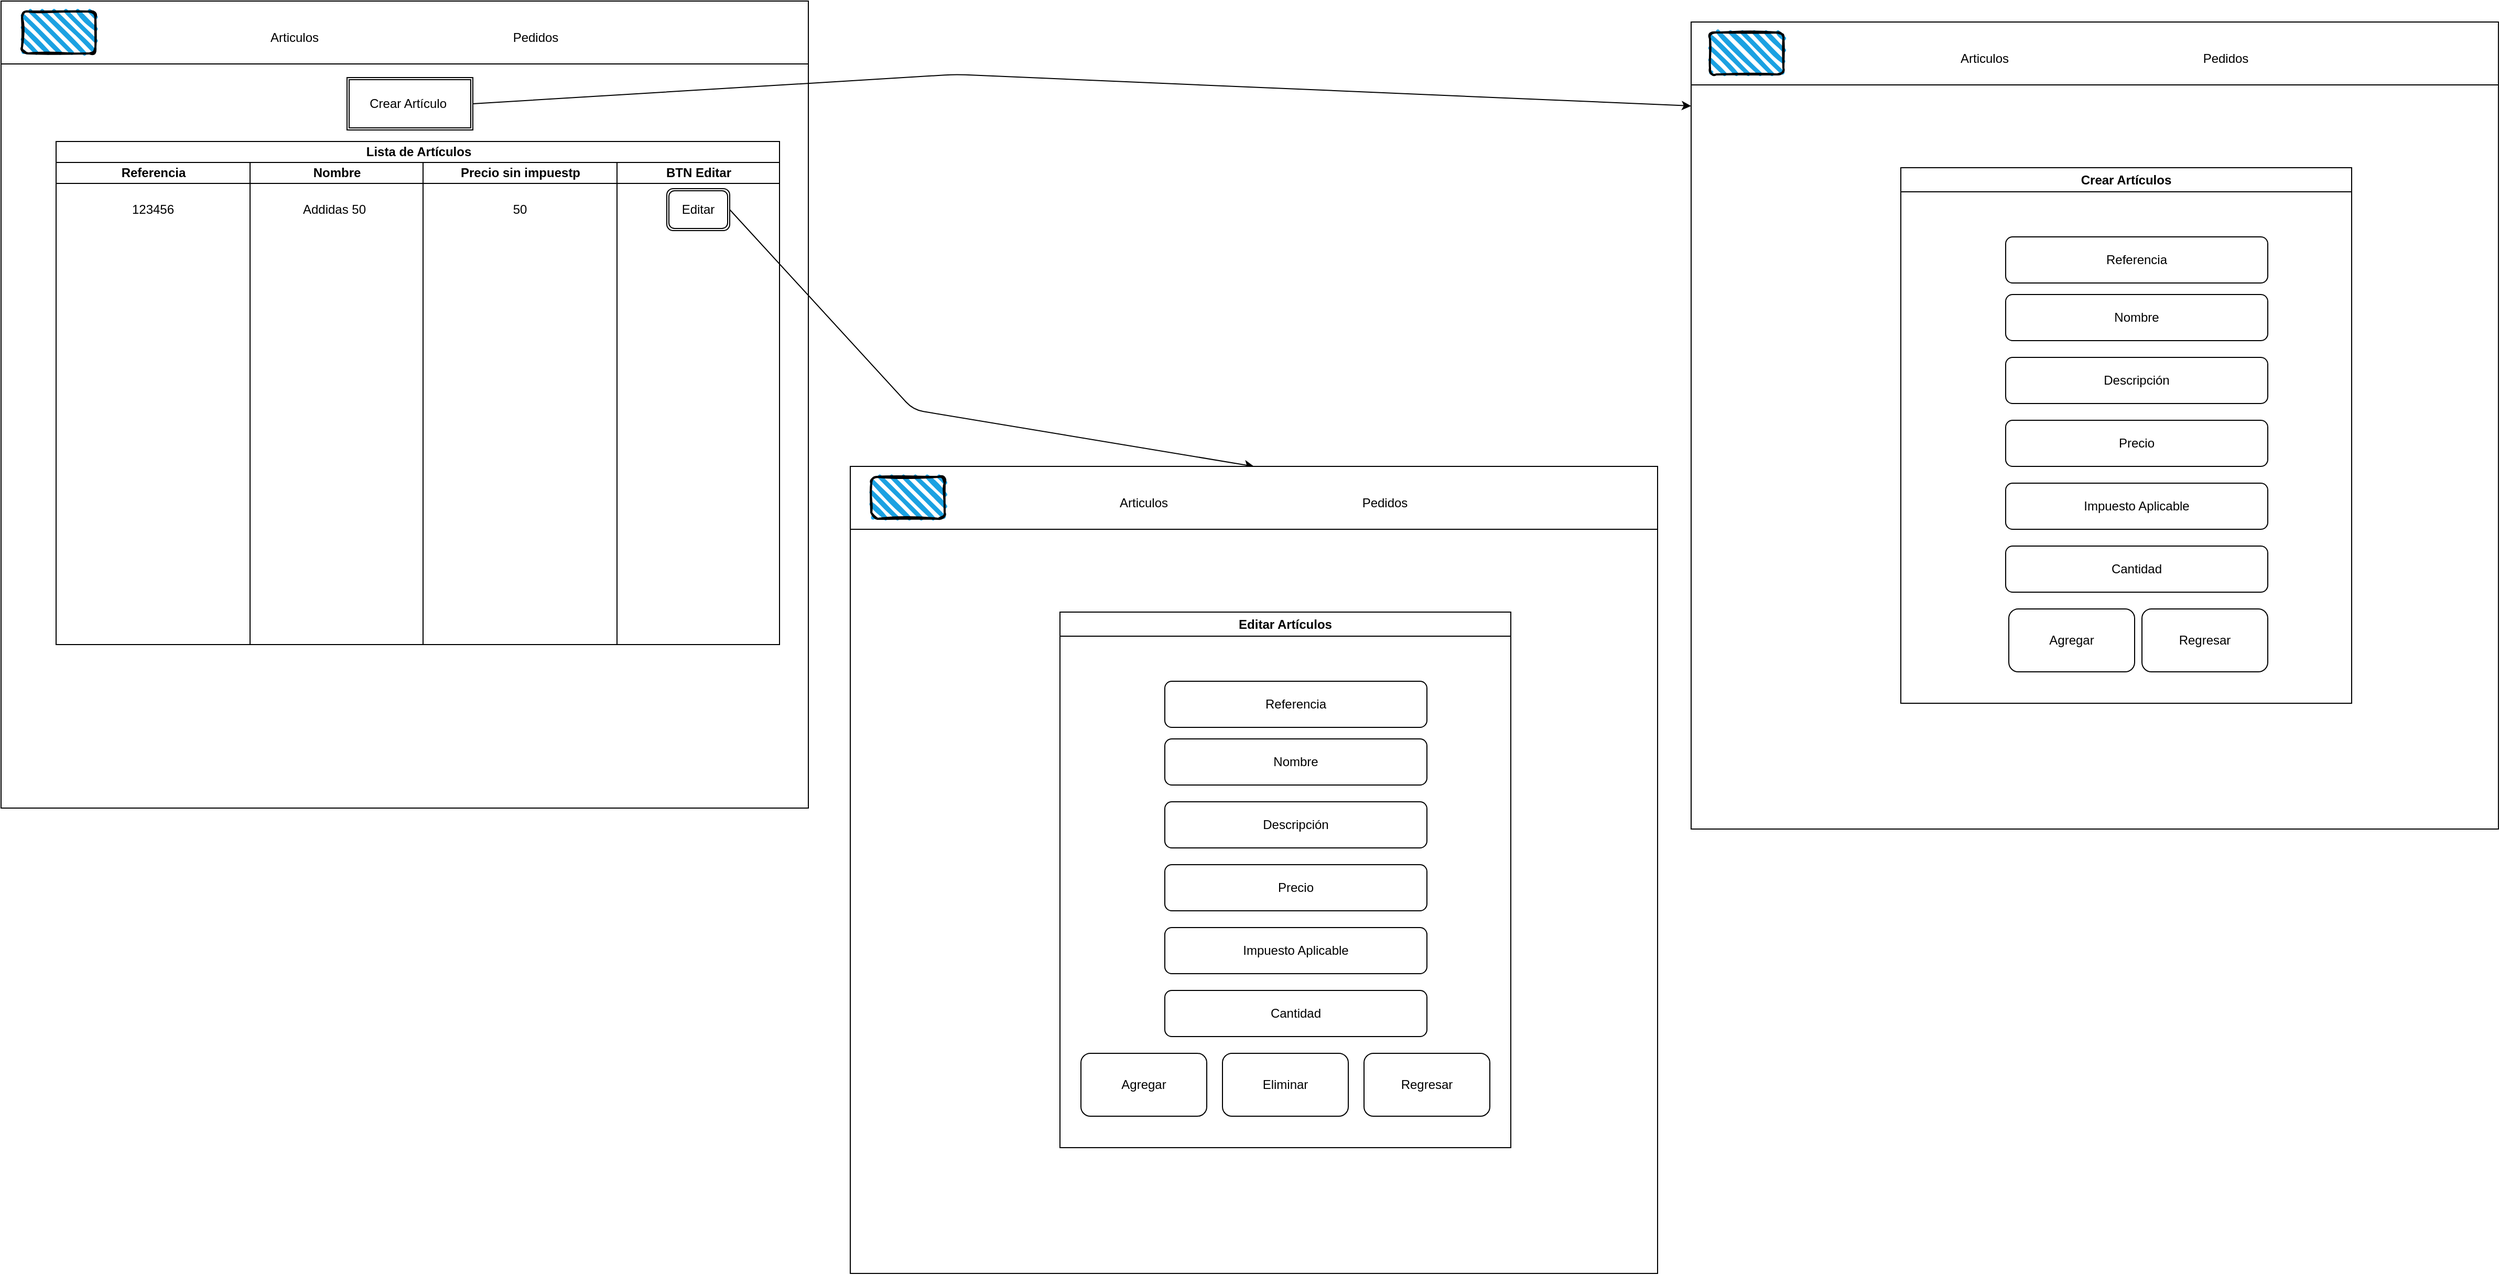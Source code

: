 <mxfile>
    <diagram id="yY2RSiv5UncP6Af7bttO" name="Page-1">
        <mxGraphModel dx="882" dy="1506" grid="1" gridSize="10" guides="1" tooltips="1" connect="1" arrows="1" fold="1" page="1" pageScale="1" pageWidth="850" pageHeight="1100" math="0" shadow="0">
            <root>
                <mxCell id="0"/>
                <mxCell id="1" parent="0"/>
                <mxCell id="24" value="" style="whiteSpace=wrap;html=1;aspect=fixed;" parent="1" vertex="1">
                    <mxGeometry x="50" y="-1070" width="770" height="770" as="geometry"/>
                </mxCell>
                <mxCell id="29" value="" style="rounded=0;whiteSpace=wrap;html=1;" parent="1" vertex="1">
                    <mxGeometry x="50" y="-1070" width="770" height="60" as="geometry"/>
                </mxCell>
                <mxCell id="20" value="Lista de Artículos" style="swimlane;childLayout=stackLayout;resizeParent=1;resizeParentMax=0;startSize=20;html=1;" parent="1" vertex="1">
                    <mxGeometry x="102.5" y="-936" width="690.0" height="480" as="geometry"/>
                </mxCell>
                <mxCell id="21" value="Referencia" style="swimlane;startSize=20;html=1;" parent="20" vertex="1">
                    <mxGeometry y="20" width="185.0" height="460" as="geometry"/>
                </mxCell>
                <mxCell id="35" value="123456" style="text;html=1;strokeColor=none;fillColor=none;align=center;verticalAlign=middle;whiteSpace=wrap;rounded=0;" parent="21" vertex="1">
                    <mxGeometry x="62.5" y="30" width="60" height="30" as="geometry"/>
                </mxCell>
                <mxCell id="22" value="Nombre" style="swimlane;startSize=20;html=1;" parent="20" vertex="1">
                    <mxGeometry x="185.0" y="20" width="165" height="460" as="geometry"/>
                </mxCell>
                <mxCell id="36" value="Addidas 50" style="text;html=1;strokeColor=none;fillColor=none;align=center;verticalAlign=middle;whiteSpace=wrap;rounded=0;" parent="22" vertex="1">
                    <mxGeometry x="45" y="30" width="70" height="30" as="geometry"/>
                </mxCell>
                <mxCell id="23" value="Precio sin impuestp" style="swimlane;startSize=20;html=1;" parent="20" vertex="1">
                    <mxGeometry x="350.0" y="20" width="185" height="460" as="geometry"/>
                </mxCell>
                <mxCell id="37" value="50" style="text;html=1;strokeColor=none;fillColor=none;align=center;verticalAlign=middle;whiteSpace=wrap;rounded=0;" parent="23" vertex="1">
                    <mxGeometry x="62.5" y="30" width="60" height="30" as="geometry"/>
                </mxCell>
                <mxCell id="31" value="BTN Editar" style="swimlane;startSize=20;html=1;" parent="20" vertex="1">
                    <mxGeometry x="535.0" y="20" width="155" height="460" as="geometry"/>
                </mxCell>
                <mxCell id="42" value="Editar" style="shape=ext;double=1;rounded=1;whiteSpace=wrap;html=1;" parent="31" vertex="1">
                    <mxGeometry x="47.5" y="25" width="60" height="40" as="geometry"/>
                </mxCell>
                <mxCell id="28" value="Articulos" style="text;html=1;strokeColor=none;fillColor=none;align=center;verticalAlign=middle;whiteSpace=wrap;rounded=0;" parent="1" vertex="1">
                    <mxGeometry x="300" y="-1050" width="60" height="30" as="geometry"/>
                </mxCell>
                <mxCell id="30" value="Pedidos" style="text;html=1;strokeColor=none;fillColor=none;align=center;verticalAlign=middle;whiteSpace=wrap;rounded=0;" parent="1" vertex="1">
                    <mxGeometry x="530" y="-1050" width="60" height="30" as="geometry"/>
                </mxCell>
                <mxCell id="45" value="" style="endArrow=classic;html=1;exitX=1;exitY=0.5;exitDx=0;exitDy=0;entryX=0.5;entryY=0;entryDx=0;entryDy=0;" parent="1" source="42" target="73" edge="1">
                    <mxGeometry width="50" height="50" relative="1" as="geometry">
                        <mxPoint x="810" y="-840" as="sourcePoint"/>
                        <mxPoint x="940" y="-630" as="targetPoint"/>
                        <Array as="points">
                            <mxPoint x="920" y="-680"/>
                        </Array>
                    </mxGeometry>
                </mxCell>
                <mxCell id="55" value="Crear Artículo&amp;nbsp;" style="shape=ext;double=1;rounded=0;whiteSpace=wrap;html=1;" parent="1" vertex="1">
                    <mxGeometry x="380" y="-997" width="120" height="50" as="geometry"/>
                </mxCell>
                <mxCell id="58" value="" style="endArrow=classic;html=1;exitX=1;exitY=0.5;exitDx=0;exitDy=0;entryX=0;entryY=0.104;entryDx=0;entryDy=0;entryPerimeter=0;" parent="1" source="55" target="59" edge="1">
                    <mxGeometry width="50" height="50" relative="1" as="geometry">
                        <mxPoint x="540" y="-947" as="sourcePoint"/>
                        <mxPoint x="1190" y="-980" as="targetPoint"/>
                        <Array as="points">
                            <mxPoint x="960" y="-1000"/>
                        </Array>
                    </mxGeometry>
                </mxCell>
                <mxCell id="59" value="" style="whiteSpace=wrap;html=1;aspect=fixed;" parent="1" vertex="1">
                    <mxGeometry x="1662" y="-1050" width="770" height="770" as="geometry"/>
                </mxCell>
                <mxCell id="60" value="" style="rounded=0;whiteSpace=wrap;html=1;" parent="1" vertex="1">
                    <mxGeometry x="1662" y="-1050" width="770" height="60" as="geometry"/>
                </mxCell>
                <mxCell id="61" value="Articulos" style="text;html=1;strokeColor=none;fillColor=none;align=center;verticalAlign=middle;whiteSpace=wrap;rounded=0;" parent="1" vertex="1">
                    <mxGeometry x="1912" y="-1030" width="60" height="30" as="geometry"/>
                </mxCell>
                <mxCell id="62" value="Pedidos" style="text;html=1;strokeColor=none;fillColor=none;align=center;verticalAlign=middle;whiteSpace=wrap;rounded=0;" parent="1" vertex="1">
                    <mxGeometry x="2142" y="-1030" width="60" height="30" as="geometry"/>
                </mxCell>
                <mxCell id="64" value="Crear Artículos" style="swimlane;whiteSpace=wrap;html=1;" parent="1" vertex="1">
                    <mxGeometry x="1862" y="-911" width="430" height="511" as="geometry"/>
                </mxCell>
                <mxCell id="65" value="Referencia" style="rounded=1;whiteSpace=wrap;html=1;" parent="64" vertex="1">
                    <mxGeometry x="100" y="66" width="250" height="44" as="geometry"/>
                </mxCell>
                <mxCell id="66" value="Nombre" style="rounded=1;whiteSpace=wrap;html=1;" parent="64" vertex="1">
                    <mxGeometry x="100" y="121" width="250" height="44" as="geometry"/>
                </mxCell>
                <mxCell id="67" value="Descripción" style="rounded=1;whiteSpace=wrap;html=1;" parent="64" vertex="1">
                    <mxGeometry x="100" y="181" width="250" height="44" as="geometry"/>
                </mxCell>
                <mxCell id="69" value="Impuesto Aplicable" style="rounded=1;whiteSpace=wrap;html=1;" parent="64" vertex="1">
                    <mxGeometry x="100" y="301" width="250" height="44" as="geometry"/>
                </mxCell>
                <mxCell id="71" value="Agregar" style="rounded=1;whiteSpace=wrap;html=1;" parent="64" vertex="1">
                    <mxGeometry x="103" y="421" width="120" height="60" as="geometry"/>
                </mxCell>
                <mxCell id="84" value="Regresar" style="rounded=1;whiteSpace=wrap;html=1;" vertex="1" parent="64">
                    <mxGeometry x="230" y="421" width="120" height="60" as="geometry"/>
                </mxCell>
                <mxCell id="68" value="Precio" style="rounded=1;whiteSpace=wrap;html=1;" parent="1" vertex="1">
                    <mxGeometry x="1962" y="-670" width="250" height="44" as="geometry"/>
                </mxCell>
                <mxCell id="70" value="Cantidad" style="rounded=1;whiteSpace=wrap;html=1;" parent="1" vertex="1">
                    <mxGeometry x="1962" y="-550" width="250" height="44" as="geometry"/>
                </mxCell>
                <mxCell id="72" value="" style="whiteSpace=wrap;html=1;aspect=fixed;" parent="1" vertex="1">
                    <mxGeometry x="860" y="-626" width="770" height="770" as="geometry"/>
                </mxCell>
                <mxCell id="73" value="" style="rounded=0;whiteSpace=wrap;html=1;" parent="1" vertex="1">
                    <mxGeometry x="860" y="-626" width="770" height="60" as="geometry"/>
                </mxCell>
                <mxCell id="74" value="Articulos" style="text;html=1;strokeColor=none;fillColor=none;align=center;verticalAlign=middle;whiteSpace=wrap;rounded=0;" parent="1" vertex="1">
                    <mxGeometry x="1110" y="-606" width="60" height="30" as="geometry"/>
                </mxCell>
                <mxCell id="75" value="Pedidos" style="text;html=1;strokeColor=none;fillColor=none;align=center;verticalAlign=middle;whiteSpace=wrap;rounded=0;" parent="1" vertex="1">
                    <mxGeometry x="1340" y="-606" width="60" height="30" as="geometry"/>
                </mxCell>
                <mxCell id="76" value="Editar Artículos" style="swimlane;whiteSpace=wrap;html=1;" parent="1" vertex="1">
                    <mxGeometry x="1060" y="-487" width="430" height="511" as="geometry"/>
                </mxCell>
                <mxCell id="77" value="Referencia" style="rounded=1;whiteSpace=wrap;html=1;" parent="76" vertex="1">
                    <mxGeometry x="100" y="66" width="250" height="44" as="geometry"/>
                </mxCell>
                <mxCell id="78" value="Nombre" style="rounded=1;whiteSpace=wrap;html=1;" parent="76" vertex="1">
                    <mxGeometry x="100" y="121" width="250" height="44" as="geometry"/>
                </mxCell>
                <mxCell id="79" value="Descripción" style="rounded=1;whiteSpace=wrap;html=1;" parent="76" vertex="1">
                    <mxGeometry x="100" y="181" width="250" height="44" as="geometry"/>
                </mxCell>
                <mxCell id="80" value="Impuesto Aplicable" style="rounded=1;whiteSpace=wrap;html=1;" parent="76" vertex="1">
                    <mxGeometry x="100" y="301" width="250" height="44" as="geometry"/>
                </mxCell>
                <mxCell id="81" value="Agregar" style="rounded=1;whiteSpace=wrap;html=1;" parent="76" vertex="1">
                    <mxGeometry x="20" y="421" width="120" height="60" as="geometry"/>
                </mxCell>
                <mxCell id="85" value="Regresar" style="rounded=1;whiteSpace=wrap;html=1;" vertex="1" parent="76">
                    <mxGeometry x="290" y="421" width="120" height="60" as="geometry"/>
                </mxCell>
                <mxCell id="86" value="Eliminar" style="rounded=1;whiteSpace=wrap;html=1;" vertex="1" parent="76">
                    <mxGeometry x="155" y="421" width="120" height="60" as="geometry"/>
                </mxCell>
                <mxCell id="82" value="Precio" style="rounded=1;whiteSpace=wrap;html=1;" parent="1" vertex="1">
                    <mxGeometry x="1160" y="-246" width="250" height="44" as="geometry"/>
                </mxCell>
                <mxCell id="83" value="Cantidad" style="rounded=1;whiteSpace=wrap;html=1;" parent="1" vertex="1">
                    <mxGeometry x="1160" y="-126" width="250" height="44" as="geometry"/>
                </mxCell>
                <mxCell id="89" value="" style="rounded=1;whiteSpace=wrap;html=1;strokeWidth=2;fillWeight=4;hachureGap=8;hachureAngle=45;fillColor=#1ba1e2;sketch=1;" vertex="1" parent="1">
                    <mxGeometry x="880" y="-616" width="70" height="40" as="geometry"/>
                </mxCell>
                <mxCell id="90" value="" style="rounded=1;whiteSpace=wrap;html=1;strokeWidth=2;fillWeight=4;hachureGap=8;hachureAngle=45;fillColor=#1ba1e2;sketch=1;" vertex="1" parent="1">
                    <mxGeometry x="70" y="-1060" width="70" height="40" as="geometry"/>
                </mxCell>
                <mxCell id="91" value="" style="rounded=1;whiteSpace=wrap;html=1;strokeWidth=2;fillWeight=4;hachureGap=8;hachureAngle=45;fillColor=#1ba1e2;sketch=1;" vertex="1" parent="1">
                    <mxGeometry x="1680" y="-1040" width="70" height="40" as="geometry"/>
                </mxCell>
            </root>
        </mxGraphModel>
    </diagram>
</mxfile>